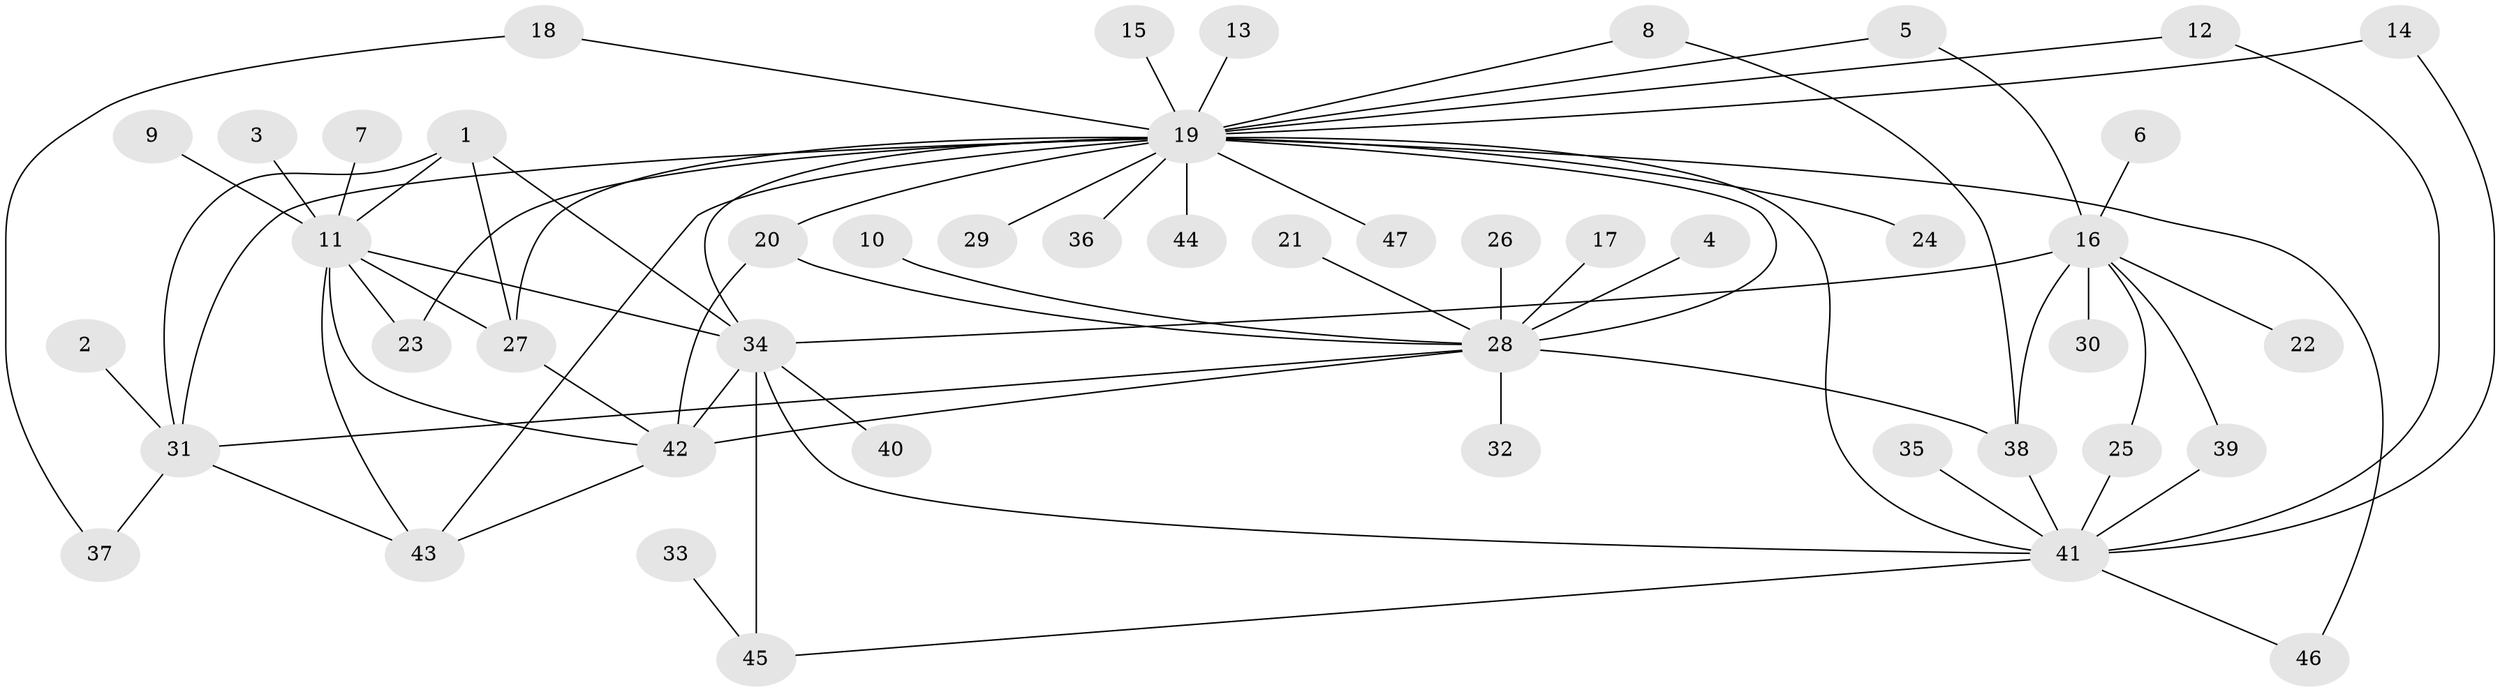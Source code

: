 // original degree distribution, {4: 0.03225806451612903, 8: 0.010752688172043012, 25: 0.010752688172043012, 1: 0.5698924731182796, 11: 0.010752688172043012, 2: 0.1935483870967742, 6: 0.021505376344086023, 10: 0.010752688172043012, 12: 0.010752688172043012, 14: 0.010752688172043012, 3: 0.07526881720430108, 5: 0.021505376344086023, 13: 0.010752688172043012, 7: 0.010752688172043012}
// Generated by graph-tools (version 1.1) at 2025/01/03/09/25 03:01:53]
// undirected, 47 vertices, 72 edges
graph export_dot {
graph [start="1"]
  node [color=gray90,style=filled];
  1;
  2;
  3;
  4;
  5;
  6;
  7;
  8;
  9;
  10;
  11;
  12;
  13;
  14;
  15;
  16;
  17;
  18;
  19;
  20;
  21;
  22;
  23;
  24;
  25;
  26;
  27;
  28;
  29;
  30;
  31;
  32;
  33;
  34;
  35;
  36;
  37;
  38;
  39;
  40;
  41;
  42;
  43;
  44;
  45;
  46;
  47;
  1 -- 11 [weight=1.0];
  1 -- 27 [weight=1.0];
  1 -- 31 [weight=1.0];
  1 -- 34 [weight=1.0];
  2 -- 31 [weight=1.0];
  3 -- 11 [weight=1.0];
  4 -- 28 [weight=1.0];
  5 -- 16 [weight=1.0];
  5 -- 19 [weight=1.0];
  6 -- 16 [weight=1.0];
  7 -- 11 [weight=1.0];
  8 -- 19 [weight=1.0];
  8 -- 38 [weight=1.0];
  9 -- 11 [weight=1.0];
  10 -- 28 [weight=1.0];
  11 -- 23 [weight=1.0];
  11 -- 27 [weight=1.0];
  11 -- 34 [weight=1.0];
  11 -- 42 [weight=1.0];
  11 -- 43 [weight=1.0];
  12 -- 19 [weight=1.0];
  12 -- 41 [weight=1.0];
  13 -- 19 [weight=1.0];
  14 -- 19 [weight=1.0];
  14 -- 41 [weight=1.0];
  15 -- 19 [weight=1.0];
  16 -- 22 [weight=1.0];
  16 -- 25 [weight=1.0];
  16 -- 30 [weight=1.0];
  16 -- 34 [weight=1.0];
  16 -- 38 [weight=2.0];
  16 -- 39 [weight=1.0];
  17 -- 28 [weight=1.0];
  18 -- 19 [weight=1.0];
  18 -- 37 [weight=1.0];
  19 -- 20 [weight=1.0];
  19 -- 23 [weight=1.0];
  19 -- 24 [weight=1.0];
  19 -- 27 [weight=1.0];
  19 -- 28 [weight=1.0];
  19 -- 29 [weight=1.0];
  19 -- 31 [weight=1.0];
  19 -- 34 [weight=1.0];
  19 -- 36 [weight=1.0];
  19 -- 41 [weight=1.0];
  19 -- 43 [weight=1.0];
  19 -- 44 [weight=1.0];
  19 -- 46 [weight=1.0];
  19 -- 47 [weight=1.0];
  20 -- 28 [weight=1.0];
  20 -- 42 [weight=1.0];
  21 -- 28 [weight=1.0];
  25 -- 41 [weight=1.0];
  26 -- 28 [weight=1.0];
  27 -- 42 [weight=1.0];
  28 -- 31 [weight=1.0];
  28 -- 32 [weight=1.0];
  28 -- 38 [weight=2.0];
  28 -- 42 [weight=1.0];
  31 -- 37 [weight=1.0];
  31 -- 43 [weight=1.0];
  33 -- 45 [weight=1.0];
  34 -- 40 [weight=1.0];
  34 -- 41 [weight=1.0];
  34 -- 42 [weight=1.0];
  34 -- 45 [weight=1.0];
  35 -- 41 [weight=1.0];
  38 -- 41 [weight=1.0];
  39 -- 41 [weight=1.0];
  41 -- 45 [weight=1.0];
  41 -- 46 [weight=1.0];
  42 -- 43 [weight=1.0];
}
